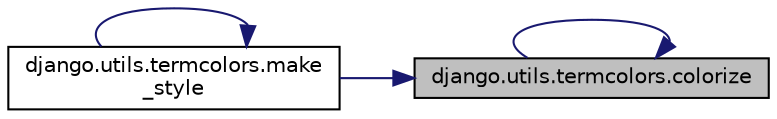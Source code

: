 digraph "django.utils.termcolors.colorize"
{
 // LATEX_PDF_SIZE
  edge [fontname="Helvetica",fontsize="10",labelfontname="Helvetica",labelfontsize="10"];
  node [fontname="Helvetica",fontsize="10",shape=record];
  rankdir="RL";
  Node1 [label="django.utils.termcolors.colorize",height=0.2,width=0.4,color="black", fillcolor="grey75", style="filled", fontcolor="black",tooltip=" "];
  Node1 -> Node1 [dir="back",color="midnightblue",fontsize="10",style="solid",fontname="Helvetica"];
  Node1 -> Node2 [dir="back",color="midnightblue",fontsize="10",style="solid",fontname="Helvetica"];
  Node2 [label="django.utils.termcolors.make\l_style",height=0.2,width=0.4,color="black", fillcolor="white", style="filled",URL="$dd/d60/namespacedjango_1_1utils_1_1termcolors.html#a417541175d4adc30cdf74923f958cb2f",tooltip=" "];
  Node2 -> Node2 [dir="back",color="midnightblue",fontsize="10",style="solid",fontname="Helvetica"];
}
